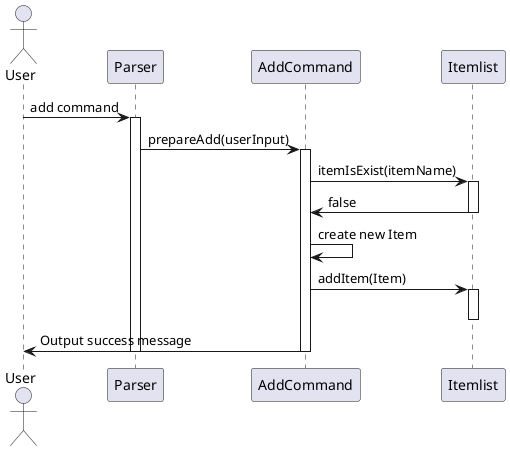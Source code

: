 @startuml

actor User
participant "Parser" as Parser
participant "AddCommand" as AddCommand
participant "Itemlist" as Itemlist

User -> Parser: add command
activate Parser

Parser -> AddCommand: prepareAdd(userInput)
activate AddCommand
AddCommand -> Itemlist: itemIsExist(itemName)
activate Itemlist
Itemlist -> AddCommand: false
deactivate Itemlist
AddCommand -> AddCommand: create new Item
AddCommand -> Itemlist: addItem(Item)
activate Itemlist
deactivate Itemlist
AddCommand -> User: Output success message
deactivate AddCommand
deactivate Parser

@enduml
